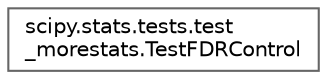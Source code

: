digraph "Graphical Class Hierarchy"
{
 // LATEX_PDF_SIZE
  bgcolor="transparent";
  edge [fontname=Helvetica,fontsize=10,labelfontname=Helvetica,labelfontsize=10];
  node [fontname=Helvetica,fontsize=10,shape=box,height=0.2,width=0.4];
  rankdir="LR";
  Node0 [id="Node000000",label="scipy.stats.tests.test\l_morestats.TestFDRControl",height=0.2,width=0.4,color="grey40", fillcolor="white", style="filled",URL="$d0/dc0/classscipy_1_1stats_1_1tests_1_1test__morestats_1_1TestFDRControl.html",tooltip=" "];
}
